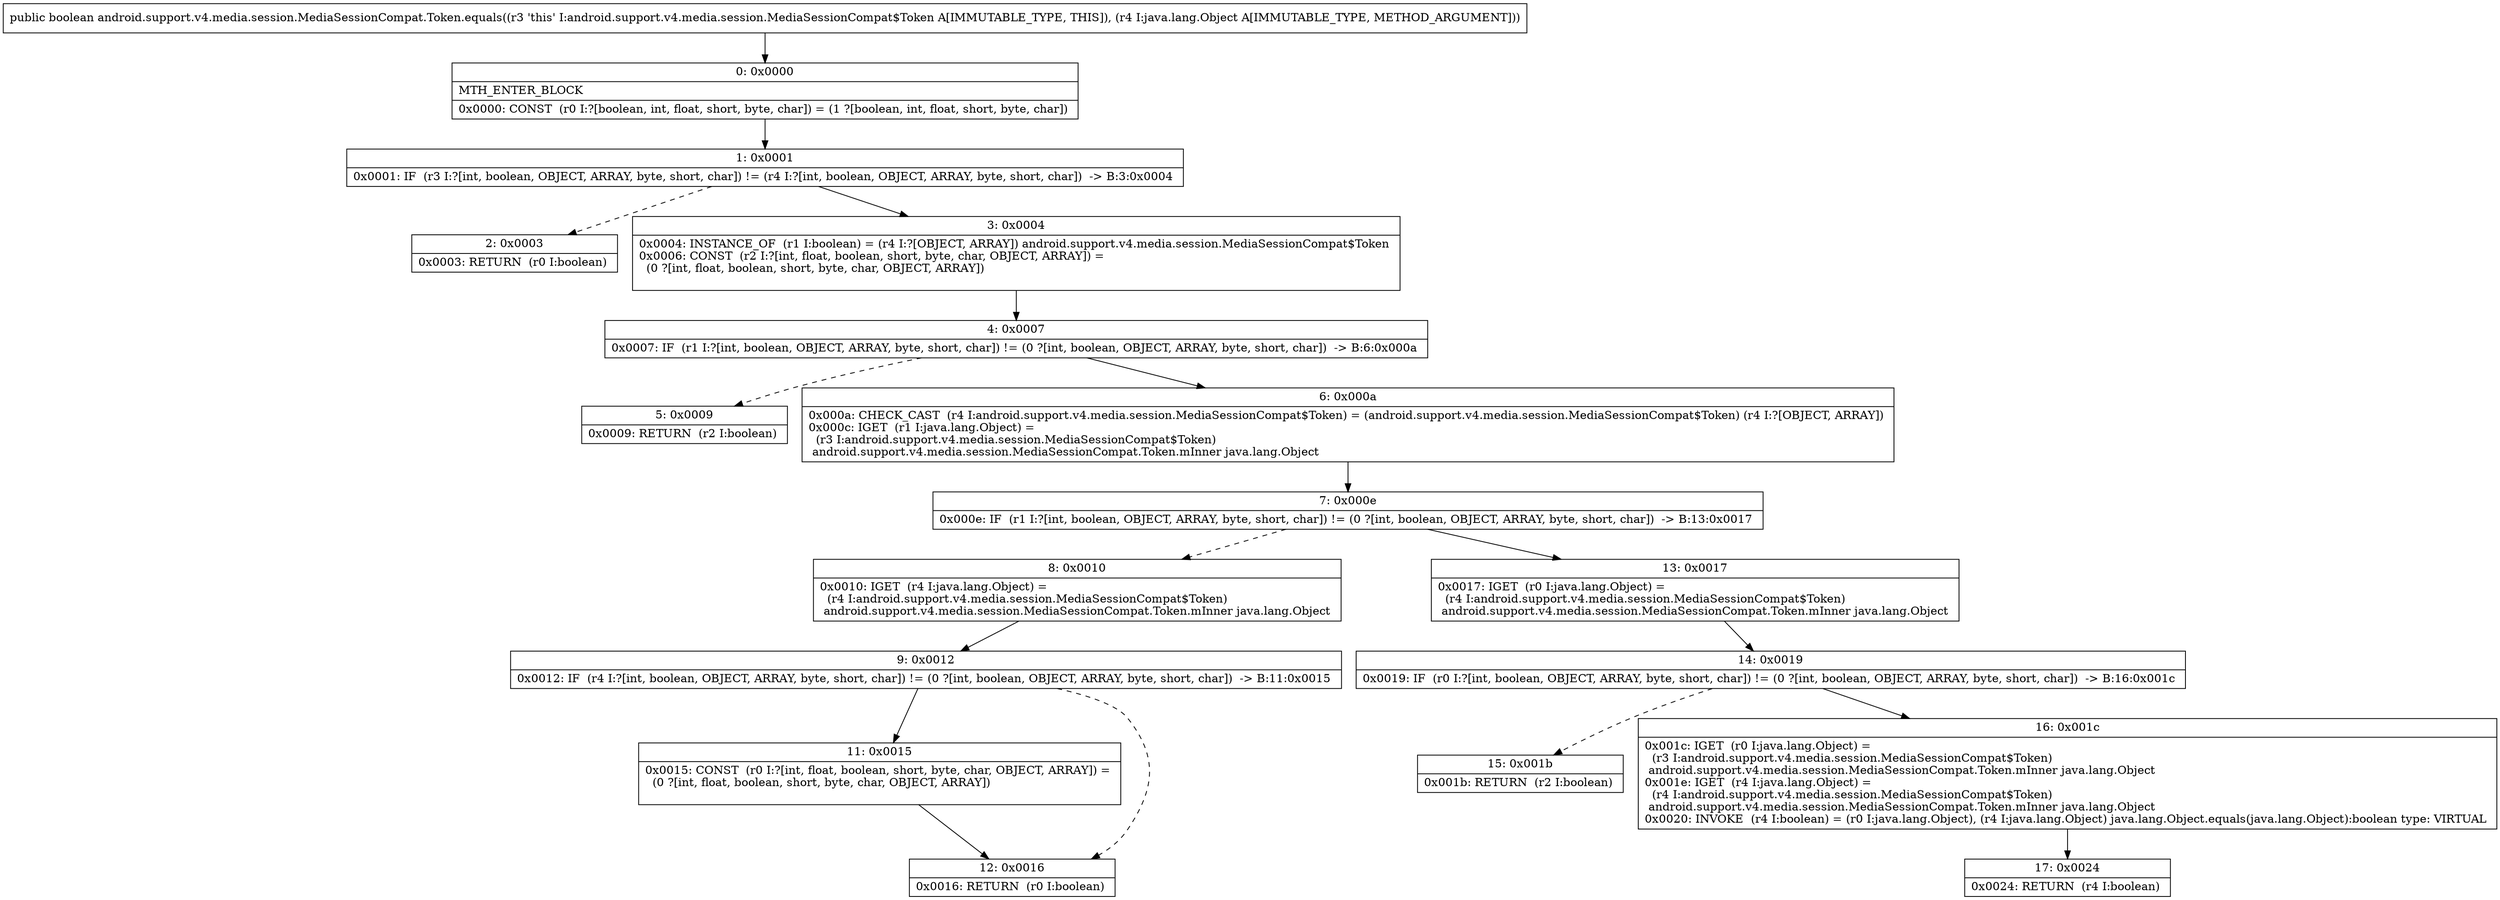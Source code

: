 digraph "CFG forandroid.support.v4.media.session.MediaSessionCompat.Token.equals(Ljava\/lang\/Object;)Z" {
Node_0 [shape=record,label="{0\:\ 0x0000|MTH_ENTER_BLOCK\l|0x0000: CONST  (r0 I:?[boolean, int, float, short, byte, char]) = (1 ?[boolean, int, float, short, byte, char]) \l}"];
Node_1 [shape=record,label="{1\:\ 0x0001|0x0001: IF  (r3 I:?[int, boolean, OBJECT, ARRAY, byte, short, char]) != (r4 I:?[int, boolean, OBJECT, ARRAY, byte, short, char])  \-\> B:3:0x0004 \l}"];
Node_2 [shape=record,label="{2\:\ 0x0003|0x0003: RETURN  (r0 I:boolean) \l}"];
Node_3 [shape=record,label="{3\:\ 0x0004|0x0004: INSTANCE_OF  (r1 I:boolean) = (r4 I:?[OBJECT, ARRAY]) android.support.v4.media.session.MediaSessionCompat$Token \l0x0006: CONST  (r2 I:?[int, float, boolean, short, byte, char, OBJECT, ARRAY]) = \l  (0 ?[int, float, boolean, short, byte, char, OBJECT, ARRAY])\l \l}"];
Node_4 [shape=record,label="{4\:\ 0x0007|0x0007: IF  (r1 I:?[int, boolean, OBJECT, ARRAY, byte, short, char]) != (0 ?[int, boolean, OBJECT, ARRAY, byte, short, char])  \-\> B:6:0x000a \l}"];
Node_5 [shape=record,label="{5\:\ 0x0009|0x0009: RETURN  (r2 I:boolean) \l}"];
Node_6 [shape=record,label="{6\:\ 0x000a|0x000a: CHECK_CAST  (r4 I:android.support.v4.media.session.MediaSessionCompat$Token) = (android.support.v4.media.session.MediaSessionCompat$Token) (r4 I:?[OBJECT, ARRAY]) \l0x000c: IGET  (r1 I:java.lang.Object) = \l  (r3 I:android.support.v4.media.session.MediaSessionCompat$Token)\l android.support.v4.media.session.MediaSessionCompat.Token.mInner java.lang.Object \l}"];
Node_7 [shape=record,label="{7\:\ 0x000e|0x000e: IF  (r1 I:?[int, boolean, OBJECT, ARRAY, byte, short, char]) != (0 ?[int, boolean, OBJECT, ARRAY, byte, short, char])  \-\> B:13:0x0017 \l}"];
Node_8 [shape=record,label="{8\:\ 0x0010|0x0010: IGET  (r4 I:java.lang.Object) = \l  (r4 I:android.support.v4.media.session.MediaSessionCompat$Token)\l android.support.v4.media.session.MediaSessionCompat.Token.mInner java.lang.Object \l}"];
Node_9 [shape=record,label="{9\:\ 0x0012|0x0012: IF  (r4 I:?[int, boolean, OBJECT, ARRAY, byte, short, char]) != (0 ?[int, boolean, OBJECT, ARRAY, byte, short, char])  \-\> B:11:0x0015 \l}"];
Node_11 [shape=record,label="{11\:\ 0x0015|0x0015: CONST  (r0 I:?[int, float, boolean, short, byte, char, OBJECT, ARRAY]) = \l  (0 ?[int, float, boolean, short, byte, char, OBJECT, ARRAY])\l \l}"];
Node_12 [shape=record,label="{12\:\ 0x0016|0x0016: RETURN  (r0 I:boolean) \l}"];
Node_13 [shape=record,label="{13\:\ 0x0017|0x0017: IGET  (r0 I:java.lang.Object) = \l  (r4 I:android.support.v4.media.session.MediaSessionCompat$Token)\l android.support.v4.media.session.MediaSessionCompat.Token.mInner java.lang.Object \l}"];
Node_14 [shape=record,label="{14\:\ 0x0019|0x0019: IF  (r0 I:?[int, boolean, OBJECT, ARRAY, byte, short, char]) != (0 ?[int, boolean, OBJECT, ARRAY, byte, short, char])  \-\> B:16:0x001c \l}"];
Node_15 [shape=record,label="{15\:\ 0x001b|0x001b: RETURN  (r2 I:boolean) \l}"];
Node_16 [shape=record,label="{16\:\ 0x001c|0x001c: IGET  (r0 I:java.lang.Object) = \l  (r3 I:android.support.v4.media.session.MediaSessionCompat$Token)\l android.support.v4.media.session.MediaSessionCompat.Token.mInner java.lang.Object \l0x001e: IGET  (r4 I:java.lang.Object) = \l  (r4 I:android.support.v4.media.session.MediaSessionCompat$Token)\l android.support.v4.media.session.MediaSessionCompat.Token.mInner java.lang.Object \l0x0020: INVOKE  (r4 I:boolean) = (r0 I:java.lang.Object), (r4 I:java.lang.Object) java.lang.Object.equals(java.lang.Object):boolean type: VIRTUAL \l}"];
Node_17 [shape=record,label="{17\:\ 0x0024|0x0024: RETURN  (r4 I:boolean) \l}"];
MethodNode[shape=record,label="{public boolean android.support.v4.media.session.MediaSessionCompat.Token.equals((r3 'this' I:android.support.v4.media.session.MediaSessionCompat$Token A[IMMUTABLE_TYPE, THIS]), (r4 I:java.lang.Object A[IMMUTABLE_TYPE, METHOD_ARGUMENT])) }"];
MethodNode -> Node_0;
Node_0 -> Node_1;
Node_1 -> Node_2[style=dashed];
Node_1 -> Node_3;
Node_3 -> Node_4;
Node_4 -> Node_5[style=dashed];
Node_4 -> Node_6;
Node_6 -> Node_7;
Node_7 -> Node_8[style=dashed];
Node_7 -> Node_13;
Node_8 -> Node_9;
Node_9 -> Node_11;
Node_9 -> Node_12[style=dashed];
Node_11 -> Node_12;
Node_13 -> Node_14;
Node_14 -> Node_15[style=dashed];
Node_14 -> Node_16;
Node_16 -> Node_17;
}

